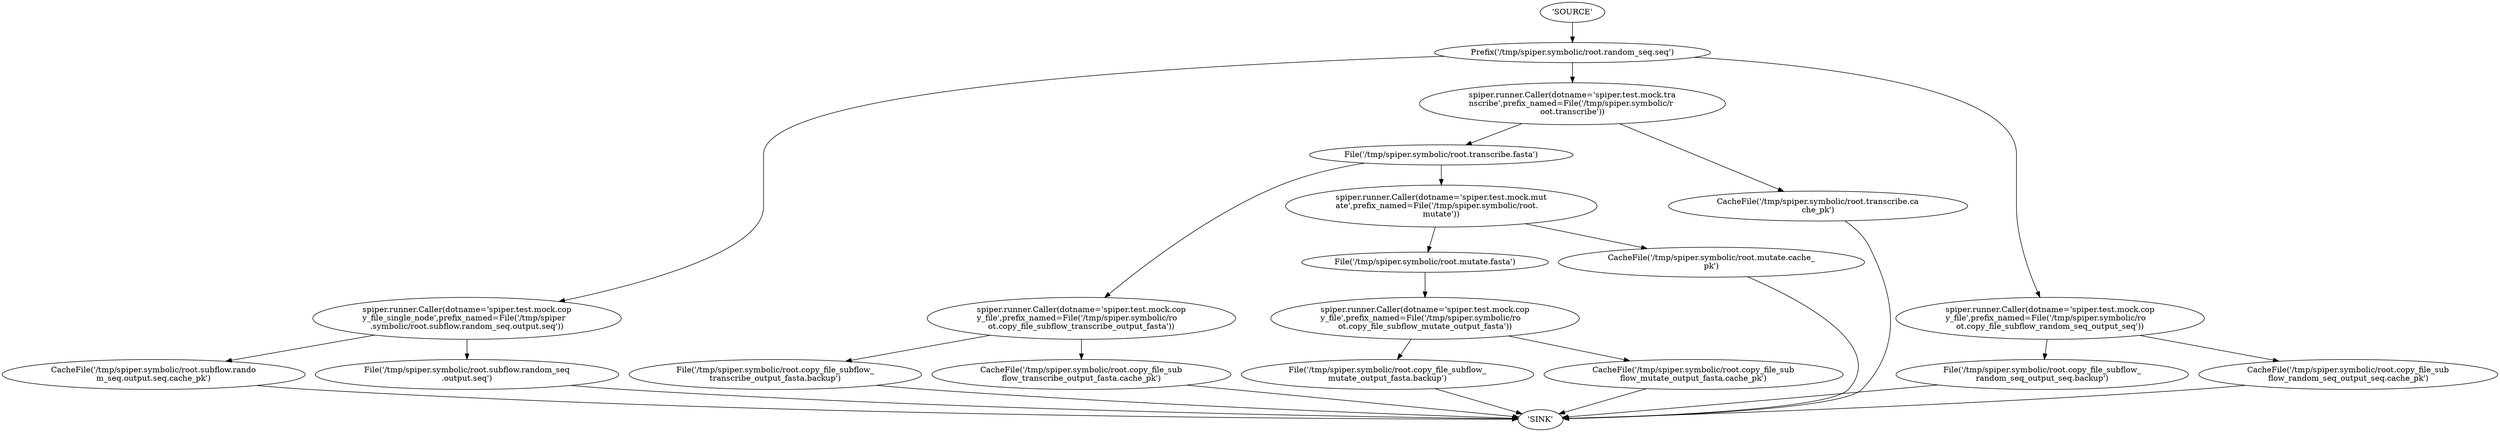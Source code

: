 strict digraph G {
	rankdir=TB
	"CacheFile('/tmp/spiper.symbolic/root.subflow.rando\lm_seq.output.seq.cache_pk')" -> "'SINK'"
	"spiper.runner.Caller(dotname='spiper.test.mock.cop\ly_file_single_node',prefix_named=File('/tmp/spiper\l.symbolic/root.subflow.random_seq.output.seq'))" -> "CacheFile('/tmp/spiper.symbolic/root.subflow.rando\lm_seq.output.seq.cache_pk')"
	"File('/tmp/spiper.symbolic/root.subflow.random_seq\l.output.seq')" -> "'SINK'"
	"spiper.runner.Caller(dotname='spiper.test.mock.cop\ly_file_single_node',prefix_named=File('/tmp/spiper\l.symbolic/root.subflow.random_seq.output.seq'))" -> "File('/tmp/spiper.symbolic/root.subflow.random_seq\l.output.seq')"
	"Prefix('/tmp/spiper.symbolic/root.random_seq.seq')" -> "spiper.runner.Caller(dotname='spiper.test.mock.cop\ly_file_single_node',prefix_named=File('/tmp/spiper\l.symbolic/root.subflow.random_seq.output.seq'))"
	"File('/tmp/spiper.symbolic/root.copy_file_subflow_\ltranscribe_output_fasta.backup')" -> "'SINK'"
	"spiper.runner.Caller(dotname='spiper.test.mock.cop\ly_file',prefix_named=File('/tmp/spiper.symbolic/ro\lot.copy_file_subflow_transcribe_output_fasta'))" -> "File('/tmp/spiper.symbolic/root.copy_file_subflow_\ltranscribe_output_fasta.backup')"
	"CacheFile('/tmp/spiper.symbolic/root.copy_file_sub\lflow_transcribe_output_fasta.cache_pk')" -> "'SINK'"
	"spiper.runner.Caller(dotname='spiper.test.mock.cop\ly_file',prefix_named=File('/tmp/spiper.symbolic/ro\lot.copy_file_subflow_transcribe_output_fasta'))" -> "CacheFile('/tmp/spiper.symbolic/root.copy_file_sub\lflow_transcribe_output_fasta.cache_pk')"
	"File('/tmp/spiper.symbolic/root.transcribe.fasta')" -> "spiper.runner.Caller(dotname='spiper.test.mock.cop\ly_file',prefix_named=File('/tmp/spiper.symbolic/ro\lot.copy_file_subflow_transcribe_output_fasta'))"
	"File('/tmp/spiper.symbolic/root.copy_file_subflow_\lmutate_output_fasta.backup')" -> "'SINK'"
	"spiper.runner.Caller(dotname='spiper.test.mock.cop\ly_file',prefix_named=File('/tmp/spiper.symbolic/ro\lot.copy_file_subflow_mutate_output_fasta'))" -> "File('/tmp/spiper.symbolic/root.copy_file_subflow_\lmutate_output_fasta.backup')"
	"CacheFile('/tmp/spiper.symbolic/root.copy_file_sub\lflow_mutate_output_fasta.cache_pk')" -> "'SINK'"
	"spiper.runner.Caller(dotname='spiper.test.mock.cop\ly_file',prefix_named=File('/tmp/spiper.symbolic/ro\lot.copy_file_subflow_mutate_output_fasta'))" -> "CacheFile('/tmp/spiper.symbolic/root.copy_file_sub\lflow_mutate_output_fasta.cache_pk')"
	"File('/tmp/spiper.symbolic/root.mutate.fasta')" -> "spiper.runner.Caller(dotname='spiper.test.mock.cop\ly_file',prefix_named=File('/tmp/spiper.symbolic/ro\lot.copy_file_subflow_mutate_output_fasta'))"
	"spiper.runner.Caller(dotname='spiper.test.mock.mut\late',prefix_named=File('/tmp/spiper.symbolic/root.\lmutate'))" -> "File('/tmp/spiper.symbolic/root.mutate.fasta')"
	"CacheFile('/tmp/spiper.symbolic/root.mutate.cache_\lpk')" -> "'SINK'"
	"spiper.runner.Caller(dotname='spiper.test.mock.mut\late',prefix_named=File('/tmp/spiper.symbolic/root.\lmutate'))" -> "CacheFile('/tmp/spiper.symbolic/root.mutate.cache_\lpk')"
	"File('/tmp/spiper.symbolic/root.transcribe.fasta')" -> "spiper.runner.Caller(dotname='spiper.test.mock.mut\late',prefix_named=File('/tmp/spiper.symbolic/root.\lmutate'))"
	"spiper.runner.Caller(dotname='spiper.test.mock.tra\lnscribe',prefix_named=File('/tmp/spiper.symbolic/r\loot.transcribe'))" -> "File('/tmp/spiper.symbolic/root.transcribe.fasta')"
	"CacheFile('/tmp/spiper.symbolic/root.transcribe.ca\lche_pk')" -> "'SINK'"
	"spiper.runner.Caller(dotname='spiper.test.mock.tra\lnscribe',prefix_named=File('/tmp/spiper.symbolic/r\loot.transcribe'))" -> "CacheFile('/tmp/spiper.symbolic/root.transcribe.ca\lche_pk')"
	"Prefix('/tmp/spiper.symbolic/root.random_seq.seq')" -> "spiper.runner.Caller(dotname='spiper.test.mock.tra\lnscribe',prefix_named=File('/tmp/spiper.symbolic/r\loot.transcribe'))"
	"File('/tmp/spiper.symbolic/root.copy_file_subflow_\lrandom_seq_output_seq.backup')" -> "'SINK'"
	"spiper.runner.Caller(dotname='spiper.test.mock.cop\ly_file',prefix_named=File('/tmp/spiper.symbolic/ro\lot.copy_file_subflow_random_seq_output_seq'))" -> "File('/tmp/spiper.symbolic/root.copy_file_subflow_\lrandom_seq_output_seq.backup')"
	"CacheFile('/tmp/spiper.symbolic/root.copy_file_sub\lflow_random_seq_output_seq.cache_pk')" -> "'SINK'"
	"spiper.runner.Caller(dotname='spiper.test.mock.cop\ly_file',prefix_named=File('/tmp/spiper.symbolic/ro\lot.copy_file_subflow_random_seq_output_seq'))" -> "CacheFile('/tmp/spiper.symbolic/root.copy_file_sub\lflow_random_seq_output_seq.cache_pk')"
	"Prefix('/tmp/spiper.symbolic/root.random_seq.seq')" -> "spiper.runner.Caller(dotname='spiper.test.mock.cop\ly_file',prefix_named=File('/tmp/spiper.symbolic/ro\lot.copy_file_subflow_random_seq_output_seq'))"
	"'SOURCE'" -> "Prefix('/tmp/spiper.symbolic/root.random_seq.seq')"
}
